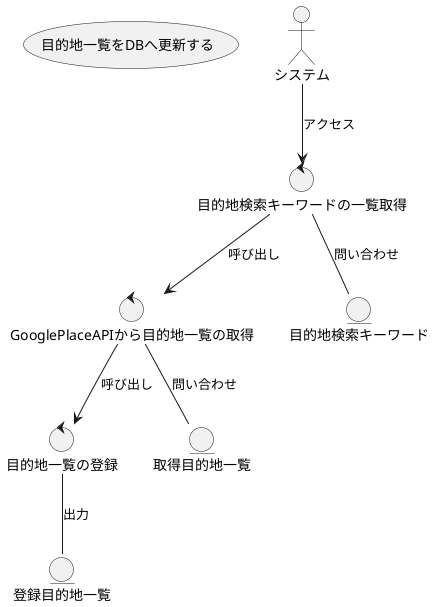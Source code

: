 @startuml

usecase 目的地一覧をDBへ更新する

actor システム
control 目的地検索キーワードの一覧取得
control GooglePlaceAPIから目的地一覧の取得
control 目的地一覧の登録

entity 目的地検索キーワード
entity 取得目的地一覧
entity 登録目的地一覧

システム --> 目的地検索キーワードの一覧取得 : アクセス
目的地検索キーワードの一覧取得 -- 目的地検索キーワード : 問い合わせ
目的地検索キーワードの一覧取得 --> GooglePlaceAPIから目的地一覧の取得 : 呼び出し
GooglePlaceAPIから目的地一覧の取得 -- 取得目的地一覧 : 問い合わせ
GooglePlaceAPIから目的地一覧の取得 --> 目的地一覧の登録 : 呼び出し
目的地一覧の登録 -- 登録目的地一覧 : 出力

@enduml